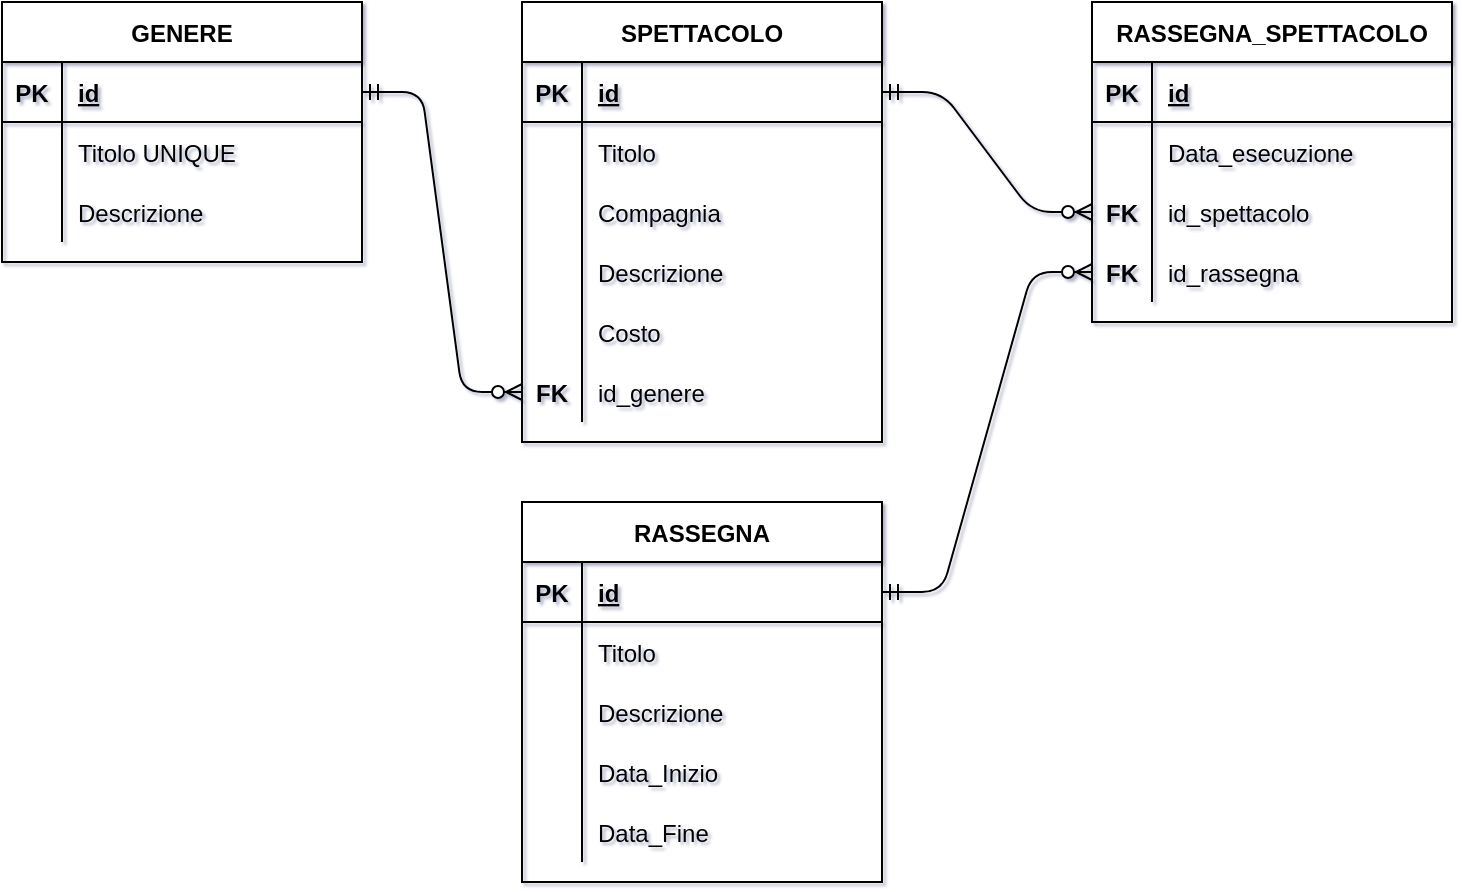<mxfile pages="1">
    <diagram id="8AD6jW5EjMxsIns0vs_b" name="Pagina-1">
        <mxGraphModel dx="756" dy="518" grid="1" gridSize="10" guides="1" tooltips="1" connect="1" arrows="1" fold="1" page="1" pageScale="1" pageWidth="1169" pageHeight="827" math="0" shadow="1">
            <root>
                <mxCell id="0"/>
                <mxCell id="1" parent="0"/>
                <mxCell id="rkppzPKvcgOHfwQhOjSk-1" value="GENERE" style="shape=table;startSize=30;container=1;collapsible=1;childLayout=tableLayout;fixedRows=1;rowLines=0;fontStyle=1;align=center;resizeLast=1;" parent="1" vertex="1">
                    <mxGeometry x="40" y="40" width="180" height="130" as="geometry">
                        <mxRectangle x="40" y="40" width="80" height="30" as="alternateBounds"/>
                    </mxGeometry>
                </mxCell>
                <mxCell id="rkppzPKvcgOHfwQhOjSk-2" value="" style="shape=partialRectangle;collapsible=0;dropTarget=0;pointerEvents=0;fillColor=none;top=0;left=0;bottom=1;right=0;points=[[0,0.5],[1,0.5]];portConstraint=eastwest;" parent="rkppzPKvcgOHfwQhOjSk-1" vertex="1">
                    <mxGeometry y="30" width="180" height="30" as="geometry"/>
                </mxCell>
                <mxCell id="rkppzPKvcgOHfwQhOjSk-3" value="PK" style="shape=partialRectangle;connectable=0;fillColor=none;top=0;left=0;bottom=0;right=0;fontStyle=1;overflow=hidden;" parent="rkppzPKvcgOHfwQhOjSk-2" vertex="1">
                    <mxGeometry width="30" height="30" as="geometry"/>
                </mxCell>
                <mxCell id="rkppzPKvcgOHfwQhOjSk-4" value="id" style="shape=partialRectangle;connectable=0;fillColor=none;top=0;left=0;bottom=0;right=0;align=left;spacingLeft=6;fontStyle=5;overflow=hidden;" parent="rkppzPKvcgOHfwQhOjSk-2" vertex="1">
                    <mxGeometry x="30" width="150" height="30" as="geometry"/>
                </mxCell>
                <mxCell id="rkppzPKvcgOHfwQhOjSk-5" value="" style="shape=partialRectangle;collapsible=0;dropTarget=0;pointerEvents=0;fillColor=none;top=0;left=0;bottom=0;right=0;points=[[0,0.5],[1,0.5]];portConstraint=eastwest;" parent="rkppzPKvcgOHfwQhOjSk-1" vertex="1">
                    <mxGeometry y="60" width="180" height="30" as="geometry"/>
                </mxCell>
                <mxCell id="rkppzPKvcgOHfwQhOjSk-6" value="" style="shape=partialRectangle;connectable=0;fillColor=none;top=0;left=0;bottom=0;right=0;editable=1;overflow=hidden;" parent="rkppzPKvcgOHfwQhOjSk-5" vertex="1">
                    <mxGeometry width="30" height="30" as="geometry"/>
                </mxCell>
                <mxCell id="rkppzPKvcgOHfwQhOjSk-7" value="Titolo UNIQUE" style="shape=partialRectangle;connectable=0;fillColor=none;top=0;left=0;bottom=0;right=0;align=left;spacingLeft=6;overflow=hidden;" parent="rkppzPKvcgOHfwQhOjSk-5" vertex="1">
                    <mxGeometry x="30" width="150" height="30" as="geometry"/>
                </mxCell>
                <mxCell id="rkppzPKvcgOHfwQhOjSk-8" value="" style="shape=partialRectangle;collapsible=0;dropTarget=0;pointerEvents=0;fillColor=none;top=0;left=0;bottom=0;right=0;points=[[0,0.5],[1,0.5]];portConstraint=eastwest;" parent="rkppzPKvcgOHfwQhOjSk-1" vertex="1">
                    <mxGeometry y="90" width="180" height="30" as="geometry"/>
                </mxCell>
                <mxCell id="rkppzPKvcgOHfwQhOjSk-9" value="" style="shape=partialRectangle;connectable=0;fillColor=none;top=0;left=0;bottom=0;right=0;editable=1;overflow=hidden;" parent="rkppzPKvcgOHfwQhOjSk-8" vertex="1">
                    <mxGeometry width="30" height="30" as="geometry"/>
                </mxCell>
                <mxCell id="rkppzPKvcgOHfwQhOjSk-10" value="Descrizione" style="shape=partialRectangle;connectable=0;fillColor=none;top=0;left=0;bottom=0;right=0;align=left;spacingLeft=6;overflow=hidden;" parent="rkppzPKvcgOHfwQhOjSk-8" vertex="1">
                    <mxGeometry x="30" width="150" height="30" as="geometry"/>
                </mxCell>
                <mxCell id="rkppzPKvcgOHfwQhOjSk-14" value="SPETTACOLO" style="shape=table;startSize=30;container=1;collapsible=1;childLayout=tableLayout;fixedRows=1;rowLines=0;fontStyle=1;align=center;resizeLast=1;" parent="1" vertex="1">
                    <mxGeometry x="300" y="40" width="180" height="220" as="geometry">
                        <mxRectangle x="180" y="40" width="110" height="30" as="alternateBounds"/>
                    </mxGeometry>
                </mxCell>
                <mxCell id="rkppzPKvcgOHfwQhOjSk-15" value="" style="shape=partialRectangle;collapsible=0;dropTarget=0;pointerEvents=0;fillColor=none;top=0;left=0;bottom=1;right=0;points=[[0,0.5],[1,0.5]];portConstraint=eastwest;" parent="rkppzPKvcgOHfwQhOjSk-14" vertex="1">
                    <mxGeometry y="30" width="180" height="30" as="geometry"/>
                </mxCell>
                <mxCell id="rkppzPKvcgOHfwQhOjSk-16" value="PK" style="shape=partialRectangle;connectable=0;fillColor=none;top=0;left=0;bottom=0;right=0;fontStyle=1;overflow=hidden;" parent="rkppzPKvcgOHfwQhOjSk-15" vertex="1">
                    <mxGeometry width="30" height="30" as="geometry"/>
                </mxCell>
                <mxCell id="rkppzPKvcgOHfwQhOjSk-17" value="id" style="shape=partialRectangle;connectable=0;fillColor=none;top=0;left=0;bottom=0;right=0;align=left;spacingLeft=6;fontStyle=5;overflow=hidden;" parent="rkppzPKvcgOHfwQhOjSk-15" vertex="1">
                    <mxGeometry x="30" width="150" height="30" as="geometry"/>
                </mxCell>
                <mxCell id="rkppzPKvcgOHfwQhOjSk-18" value="" style="shape=partialRectangle;collapsible=0;dropTarget=0;pointerEvents=0;fillColor=none;top=0;left=0;bottom=0;right=0;points=[[0,0.5],[1,0.5]];portConstraint=eastwest;" parent="rkppzPKvcgOHfwQhOjSk-14" vertex="1">
                    <mxGeometry y="60" width="180" height="30" as="geometry"/>
                </mxCell>
                <mxCell id="rkppzPKvcgOHfwQhOjSk-19" value="" style="shape=partialRectangle;connectable=0;fillColor=none;top=0;left=0;bottom=0;right=0;editable=1;overflow=hidden;" parent="rkppzPKvcgOHfwQhOjSk-18" vertex="1">
                    <mxGeometry width="30" height="30" as="geometry"/>
                </mxCell>
                <mxCell id="rkppzPKvcgOHfwQhOjSk-20" value="Titolo" style="shape=partialRectangle;connectable=0;fillColor=none;top=0;left=0;bottom=0;right=0;align=left;spacingLeft=6;overflow=hidden;" parent="rkppzPKvcgOHfwQhOjSk-18" vertex="1">
                    <mxGeometry x="30" width="150" height="30" as="geometry"/>
                </mxCell>
                <mxCell id="rkppzPKvcgOHfwQhOjSk-21" value="" style="shape=partialRectangle;collapsible=0;dropTarget=0;pointerEvents=0;fillColor=none;top=0;left=0;bottom=0;right=0;points=[[0,0.5],[1,0.5]];portConstraint=eastwest;" parent="rkppzPKvcgOHfwQhOjSk-14" vertex="1">
                    <mxGeometry y="90" width="180" height="30" as="geometry"/>
                </mxCell>
                <mxCell id="rkppzPKvcgOHfwQhOjSk-22" value="" style="shape=partialRectangle;connectable=0;fillColor=none;top=0;left=0;bottom=0;right=0;editable=1;overflow=hidden;" parent="rkppzPKvcgOHfwQhOjSk-21" vertex="1">
                    <mxGeometry width="30" height="30" as="geometry"/>
                </mxCell>
                <mxCell id="rkppzPKvcgOHfwQhOjSk-23" value="Compagnia" style="shape=partialRectangle;connectable=0;fillColor=none;top=0;left=0;bottom=0;right=0;align=left;spacingLeft=6;overflow=hidden;" parent="rkppzPKvcgOHfwQhOjSk-21" vertex="1">
                    <mxGeometry x="30" width="150" height="30" as="geometry"/>
                </mxCell>
                <mxCell id="rkppzPKvcgOHfwQhOjSk-30" value="" style="shape=partialRectangle;collapsible=0;dropTarget=0;pointerEvents=0;fillColor=none;top=0;left=0;bottom=0;right=0;points=[[0,0.5],[1,0.5]];portConstraint=eastwest;" parent="rkppzPKvcgOHfwQhOjSk-14" vertex="1">
                    <mxGeometry y="120" width="180" height="30" as="geometry"/>
                </mxCell>
                <mxCell id="rkppzPKvcgOHfwQhOjSk-31" value="" style="shape=partialRectangle;connectable=0;fillColor=none;top=0;left=0;bottom=0;right=0;editable=1;overflow=hidden;" parent="rkppzPKvcgOHfwQhOjSk-30" vertex="1">
                    <mxGeometry width="30" height="30" as="geometry"/>
                </mxCell>
                <mxCell id="rkppzPKvcgOHfwQhOjSk-32" value="Descrizione" style="shape=partialRectangle;connectable=0;fillColor=none;top=0;left=0;bottom=0;right=0;align=left;spacingLeft=6;overflow=hidden;" parent="rkppzPKvcgOHfwQhOjSk-30" vertex="1">
                    <mxGeometry x="30" width="150" height="30" as="geometry"/>
                </mxCell>
                <mxCell id="rkppzPKvcgOHfwQhOjSk-24" value="" style="shape=partialRectangle;collapsible=0;dropTarget=0;pointerEvents=0;fillColor=none;top=0;left=0;bottom=0;right=0;points=[[0,0.5],[1,0.5]];portConstraint=eastwest;" parent="rkppzPKvcgOHfwQhOjSk-14" vertex="1">
                    <mxGeometry y="150" width="180" height="30" as="geometry"/>
                </mxCell>
                <mxCell id="rkppzPKvcgOHfwQhOjSk-25" value="" style="shape=partialRectangle;connectable=0;fillColor=none;top=0;left=0;bottom=0;right=0;editable=1;overflow=hidden;" parent="rkppzPKvcgOHfwQhOjSk-24" vertex="1">
                    <mxGeometry width="30" height="30" as="geometry"/>
                </mxCell>
                <mxCell id="rkppzPKvcgOHfwQhOjSk-26" value="Costo" style="shape=partialRectangle;connectable=0;fillColor=none;top=0;left=0;bottom=0;right=0;align=left;spacingLeft=6;overflow=hidden;" parent="rkppzPKvcgOHfwQhOjSk-24" vertex="1">
                    <mxGeometry x="30" width="150" height="30" as="geometry"/>
                </mxCell>
                <mxCell id="rkppzPKvcgOHfwQhOjSk-27" value="" style="shape=partialRectangle;collapsible=0;dropTarget=0;pointerEvents=0;fillColor=none;top=0;left=0;bottom=0;right=0;points=[[0,0.5],[1,0.5]];portConstraint=eastwest;" parent="rkppzPKvcgOHfwQhOjSk-14" vertex="1">
                    <mxGeometry y="180" width="180" height="30" as="geometry"/>
                </mxCell>
                <mxCell id="rkppzPKvcgOHfwQhOjSk-28" value="FK" style="shape=partialRectangle;connectable=0;fillColor=none;top=0;left=0;bottom=0;right=0;editable=1;overflow=hidden;fontStyle=1" parent="rkppzPKvcgOHfwQhOjSk-27" vertex="1">
                    <mxGeometry width="30" height="30" as="geometry"/>
                </mxCell>
                <mxCell id="rkppzPKvcgOHfwQhOjSk-29" value="id_genere" style="shape=partialRectangle;connectable=0;fillColor=none;top=0;left=0;bottom=0;right=0;align=left;spacingLeft=6;overflow=hidden;" parent="rkppzPKvcgOHfwQhOjSk-27" vertex="1">
                    <mxGeometry x="30" width="150" height="30" as="geometry"/>
                </mxCell>
                <mxCell id="rkppzPKvcgOHfwQhOjSk-34" value="RASSEGNA" style="shape=table;startSize=30;container=1;collapsible=1;childLayout=tableLayout;fixedRows=1;rowLines=0;fontStyle=1;align=center;resizeLast=1;" parent="1" vertex="1">
                    <mxGeometry x="300" y="290" width="180" height="190" as="geometry">
                        <mxRectangle x="180" y="280" width="100" height="30" as="alternateBounds"/>
                    </mxGeometry>
                </mxCell>
                <mxCell id="rkppzPKvcgOHfwQhOjSk-35" value="" style="shape=partialRectangle;collapsible=0;dropTarget=0;pointerEvents=0;fillColor=none;top=0;left=0;bottom=1;right=0;points=[[0,0.5],[1,0.5]];portConstraint=eastwest;" parent="rkppzPKvcgOHfwQhOjSk-34" vertex="1">
                    <mxGeometry y="30" width="180" height="30" as="geometry"/>
                </mxCell>
                <mxCell id="rkppzPKvcgOHfwQhOjSk-36" value="PK" style="shape=partialRectangle;connectable=0;fillColor=none;top=0;left=0;bottom=0;right=0;fontStyle=1;overflow=hidden;" parent="rkppzPKvcgOHfwQhOjSk-35" vertex="1">
                    <mxGeometry width="30" height="30" as="geometry"/>
                </mxCell>
                <mxCell id="rkppzPKvcgOHfwQhOjSk-37" value="id" style="shape=partialRectangle;connectable=0;fillColor=none;top=0;left=0;bottom=0;right=0;align=left;spacingLeft=6;fontStyle=5;overflow=hidden;" parent="rkppzPKvcgOHfwQhOjSk-35" vertex="1">
                    <mxGeometry x="30" width="150" height="30" as="geometry"/>
                </mxCell>
                <mxCell id="rkppzPKvcgOHfwQhOjSk-38" value="" style="shape=partialRectangle;collapsible=0;dropTarget=0;pointerEvents=0;fillColor=none;top=0;left=0;bottom=0;right=0;points=[[0,0.5],[1,0.5]];portConstraint=eastwest;" parent="rkppzPKvcgOHfwQhOjSk-34" vertex="1">
                    <mxGeometry y="60" width="180" height="30" as="geometry"/>
                </mxCell>
                <mxCell id="rkppzPKvcgOHfwQhOjSk-39" value="" style="shape=partialRectangle;connectable=0;fillColor=none;top=0;left=0;bottom=0;right=0;editable=1;overflow=hidden;" parent="rkppzPKvcgOHfwQhOjSk-38" vertex="1">
                    <mxGeometry width="30" height="30" as="geometry"/>
                </mxCell>
                <mxCell id="rkppzPKvcgOHfwQhOjSk-40" value="Titolo" style="shape=partialRectangle;connectable=0;fillColor=none;top=0;left=0;bottom=0;right=0;align=left;spacingLeft=6;overflow=hidden;" parent="rkppzPKvcgOHfwQhOjSk-38" vertex="1">
                    <mxGeometry x="30" width="150" height="30" as="geometry"/>
                </mxCell>
                <mxCell id="2" value="" style="shape=partialRectangle;collapsible=0;dropTarget=0;pointerEvents=0;fillColor=none;top=0;left=0;bottom=0;right=0;points=[[0,0.5],[1,0.5]];portConstraint=eastwest;" vertex="1" parent="rkppzPKvcgOHfwQhOjSk-34">
                    <mxGeometry y="90" width="180" height="30" as="geometry"/>
                </mxCell>
                <mxCell id="3" value="" style="shape=partialRectangle;connectable=0;fillColor=none;top=0;left=0;bottom=0;right=0;editable=1;overflow=hidden;" vertex="1" parent="2">
                    <mxGeometry width="30" height="30" as="geometry"/>
                </mxCell>
                <mxCell id="4" value="Descrizione" style="shape=partialRectangle;connectable=0;fillColor=none;top=0;left=0;bottom=0;right=0;align=left;spacingLeft=6;overflow=hidden;" vertex="1" parent="2">
                    <mxGeometry x="30" width="150" height="30" as="geometry"/>
                </mxCell>
                <mxCell id="rkppzPKvcgOHfwQhOjSk-41" value="" style="shape=partialRectangle;collapsible=0;dropTarget=0;pointerEvents=0;fillColor=none;top=0;left=0;bottom=0;right=0;points=[[0,0.5],[1,0.5]];portConstraint=eastwest;" parent="rkppzPKvcgOHfwQhOjSk-34" vertex="1">
                    <mxGeometry y="120" width="180" height="30" as="geometry"/>
                </mxCell>
                <mxCell id="rkppzPKvcgOHfwQhOjSk-42" value="" style="shape=partialRectangle;connectable=0;fillColor=none;top=0;left=0;bottom=0;right=0;editable=1;overflow=hidden;" parent="rkppzPKvcgOHfwQhOjSk-41" vertex="1">
                    <mxGeometry width="30" height="30" as="geometry"/>
                </mxCell>
                <mxCell id="rkppzPKvcgOHfwQhOjSk-43" value="Data_Inizio" style="shape=partialRectangle;connectable=0;fillColor=none;top=0;left=0;bottom=0;right=0;align=left;spacingLeft=6;overflow=hidden;" parent="rkppzPKvcgOHfwQhOjSk-41" vertex="1">
                    <mxGeometry x="30" width="150" height="30" as="geometry"/>
                </mxCell>
                <mxCell id="rkppzPKvcgOHfwQhOjSk-44" value="" style="shape=partialRectangle;collapsible=0;dropTarget=0;pointerEvents=0;fillColor=none;top=0;left=0;bottom=0;right=0;points=[[0,0.5],[1,0.5]];portConstraint=eastwest;" parent="rkppzPKvcgOHfwQhOjSk-34" vertex="1">
                    <mxGeometry y="150" width="180" height="30" as="geometry"/>
                </mxCell>
                <mxCell id="rkppzPKvcgOHfwQhOjSk-45" value="" style="shape=partialRectangle;connectable=0;fillColor=none;top=0;left=0;bottom=0;right=0;editable=1;overflow=hidden;" parent="rkppzPKvcgOHfwQhOjSk-44" vertex="1">
                    <mxGeometry width="30" height="30" as="geometry"/>
                </mxCell>
                <mxCell id="rkppzPKvcgOHfwQhOjSk-46" value="Data_Fine" style="shape=partialRectangle;connectable=0;fillColor=none;top=0;left=0;bottom=0;right=0;align=left;spacingLeft=6;overflow=hidden;" parent="rkppzPKvcgOHfwQhOjSk-44" vertex="1">
                    <mxGeometry x="30" width="150" height="30" as="geometry"/>
                </mxCell>
                <mxCell id="rkppzPKvcgOHfwQhOjSk-47" value="RASSEGNA_SPETTACOLO" style="shape=table;startSize=30;container=1;collapsible=1;childLayout=tableLayout;fixedRows=1;rowLines=0;fontStyle=1;align=center;resizeLast=1;" parent="1" vertex="1">
                    <mxGeometry x="585" y="40" width="180" height="160" as="geometry">
                        <mxRectangle x="420" y="40" width="180" height="30" as="alternateBounds"/>
                    </mxGeometry>
                </mxCell>
                <mxCell id="rkppzPKvcgOHfwQhOjSk-48" value="" style="shape=partialRectangle;collapsible=0;dropTarget=0;pointerEvents=0;fillColor=none;top=0;left=0;bottom=1;right=0;points=[[0,0.5],[1,0.5]];portConstraint=eastwest;" parent="rkppzPKvcgOHfwQhOjSk-47" vertex="1">
                    <mxGeometry y="30" width="180" height="30" as="geometry"/>
                </mxCell>
                <mxCell id="rkppzPKvcgOHfwQhOjSk-49" value="PK" style="shape=partialRectangle;connectable=0;fillColor=none;top=0;left=0;bottom=0;right=0;fontStyle=1;overflow=hidden;" parent="rkppzPKvcgOHfwQhOjSk-48" vertex="1">
                    <mxGeometry width="30" height="30" as="geometry"/>
                </mxCell>
                <mxCell id="rkppzPKvcgOHfwQhOjSk-50" value="id" style="shape=partialRectangle;connectable=0;fillColor=none;top=0;left=0;bottom=0;right=0;align=left;spacingLeft=6;fontStyle=5;overflow=hidden;" parent="rkppzPKvcgOHfwQhOjSk-48" vertex="1">
                    <mxGeometry x="30" width="150" height="30" as="geometry"/>
                </mxCell>
                <mxCell id="rkppzPKvcgOHfwQhOjSk-51" value="" style="shape=partialRectangle;collapsible=0;dropTarget=0;pointerEvents=0;fillColor=none;top=0;left=0;bottom=0;right=0;points=[[0,0.5],[1,0.5]];portConstraint=eastwest;" parent="rkppzPKvcgOHfwQhOjSk-47" vertex="1">
                    <mxGeometry y="60" width="180" height="30" as="geometry"/>
                </mxCell>
                <mxCell id="rkppzPKvcgOHfwQhOjSk-52" value="" style="shape=partialRectangle;connectable=0;fillColor=none;top=0;left=0;bottom=0;right=0;editable=1;overflow=hidden;" parent="rkppzPKvcgOHfwQhOjSk-51" vertex="1">
                    <mxGeometry width="30" height="30" as="geometry"/>
                </mxCell>
                <mxCell id="rkppzPKvcgOHfwQhOjSk-53" value="Data_esecuzione" style="shape=partialRectangle;connectable=0;fillColor=none;top=0;left=0;bottom=0;right=0;align=left;spacingLeft=6;overflow=hidden;" parent="rkppzPKvcgOHfwQhOjSk-51" vertex="1">
                    <mxGeometry x="30" width="150" height="30" as="geometry"/>
                </mxCell>
                <mxCell id="rkppzPKvcgOHfwQhOjSk-54" value="" style="shape=partialRectangle;collapsible=0;dropTarget=0;pointerEvents=0;fillColor=none;top=0;left=0;bottom=0;right=0;points=[[0,0.5],[1,0.5]];portConstraint=eastwest;" parent="rkppzPKvcgOHfwQhOjSk-47" vertex="1">
                    <mxGeometry y="90" width="180" height="30" as="geometry"/>
                </mxCell>
                <mxCell id="rkppzPKvcgOHfwQhOjSk-55" value="FK" style="shape=partialRectangle;connectable=0;fillColor=none;top=0;left=0;bottom=0;right=0;editable=1;overflow=hidden;fontStyle=1" parent="rkppzPKvcgOHfwQhOjSk-54" vertex="1">
                    <mxGeometry width="30" height="30" as="geometry"/>
                </mxCell>
                <mxCell id="rkppzPKvcgOHfwQhOjSk-56" value="id_spettacolo" style="shape=partialRectangle;connectable=0;fillColor=none;top=0;left=0;bottom=0;right=0;align=left;spacingLeft=6;overflow=hidden;" parent="rkppzPKvcgOHfwQhOjSk-54" vertex="1">
                    <mxGeometry x="30" width="150" height="30" as="geometry"/>
                </mxCell>
                <mxCell id="rkppzPKvcgOHfwQhOjSk-57" value="" style="shape=partialRectangle;collapsible=0;dropTarget=0;pointerEvents=0;fillColor=none;top=0;left=0;bottom=0;right=0;points=[[0,0.5],[1,0.5]];portConstraint=eastwest;" parent="rkppzPKvcgOHfwQhOjSk-47" vertex="1">
                    <mxGeometry y="120" width="180" height="30" as="geometry"/>
                </mxCell>
                <mxCell id="rkppzPKvcgOHfwQhOjSk-58" value="FK" style="shape=partialRectangle;connectable=0;fillColor=none;top=0;left=0;bottom=0;right=0;editable=1;overflow=hidden;fontStyle=1" parent="rkppzPKvcgOHfwQhOjSk-57" vertex="1">
                    <mxGeometry width="30" height="30" as="geometry"/>
                </mxCell>
                <mxCell id="rkppzPKvcgOHfwQhOjSk-59" value="id_rassegna" style="shape=partialRectangle;connectable=0;fillColor=none;top=0;left=0;bottom=0;right=0;align=left;spacingLeft=6;overflow=hidden;" parent="rkppzPKvcgOHfwQhOjSk-57" vertex="1">
                    <mxGeometry x="30" width="150" height="30" as="geometry"/>
                </mxCell>
                <mxCell id="rkppzPKvcgOHfwQhOjSk-63" value="" style="edgeStyle=entityRelationEdgeStyle;fontSize=12;html=1;endArrow=ERzeroToMany;startArrow=ERmandOne;exitX=1;exitY=0.5;exitDx=0;exitDy=0;entryX=0;entryY=0.5;entryDx=0;entryDy=0;" parent="1" source="rkppzPKvcgOHfwQhOjSk-2" target="rkppzPKvcgOHfwQhOjSk-27" edge="1">
                    <mxGeometry width="100" height="100" relative="1" as="geometry">
                        <mxPoint x="130" y="340" as="sourcePoint"/>
                        <mxPoint x="230" y="240" as="targetPoint"/>
                    </mxGeometry>
                </mxCell>
                <mxCell id="rkppzPKvcgOHfwQhOjSk-64" value="" style="edgeStyle=entityRelationEdgeStyle;fontSize=12;html=1;endArrow=ERzeroToMany;startArrow=ERmandOne;exitX=1;exitY=0.5;exitDx=0;exitDy=0;entryX=0;entryY=0.5;entryDx=0;entryDy=0;" parent="1" source="rkppzPKvcgOHfwQhOjSk-15" target="rkppzPKvcgOHfwQhOjSk-54" edge="1">
                    <mxGeometry width="100" height="100" relative="1" as="geometry">
                        <mxPoint x="390" y="310" as="sourcePoint"/>
                        <mxPoint x="490" y="210" as="targetPoint"/>
                    </mxGeometry>
                </mxCell>
                <mxCell id="rkppzPKvcgOHfwQhOjSk-65" value="" style="edgeStyle=entityRelationEdgeStyle;fontSize=12;html=1;endArrow=ERzeroToMany;startArrow=ERmandOne;exitX=1;exitY=0.5;exitDx=0;exitDy=0;entryX=0;entryY=0.5;entryDx=0;entryDy=0;" parent="1" source="rkppzPKvcgOHfwQhOjSk-35" target="rkppzPKvcgOHfwQhOjSk-57" edge="1">
                    <mxGeometry width="100" height="100" relative="1" as="geometry">
                        <mxPoint x="390" y="310" as="sourcePoint"/>
                        <mxPoint x="490" y="210" as="targetPoint"/>
                    </mxGeometry>
                </mxCell>
            </root>
        </mxGraphModel>
    </diagram>
</mxfile>